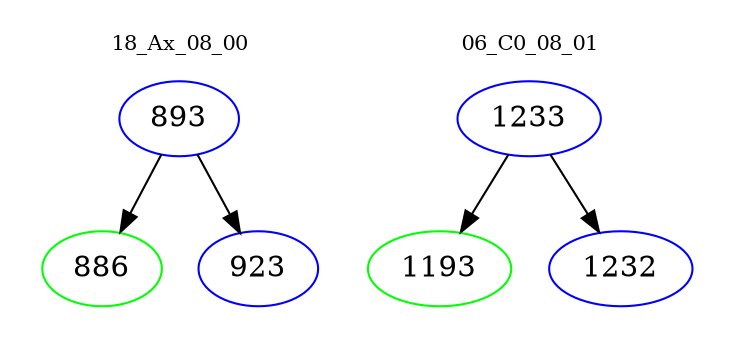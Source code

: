 digraph{
subgraph cluster_0 {
color = white
label = "18_Ax_08_00";
fontsize=10;
T0_893 [label="893", color="blue"]
T0_893 -> T0_886 [color="black"]
T0_886 [label="886", color="green"]
T0_893 -> T0_923 [color="black"]
T0_923 [label="923", color="blue"]
}
subgraph cluster_1 {
color = white
label = "06_C0_08_01";
fontsize=10;
T1_1233 [label="1233", color="blue"]
T1_1233 -> T1_1193 [color="black"]
T1_1193 [label="1193", color="green"]
T1_1233 -> T1_1232 [color="black"]
T1_1232 [label="1232", color="blue"]
}
}
